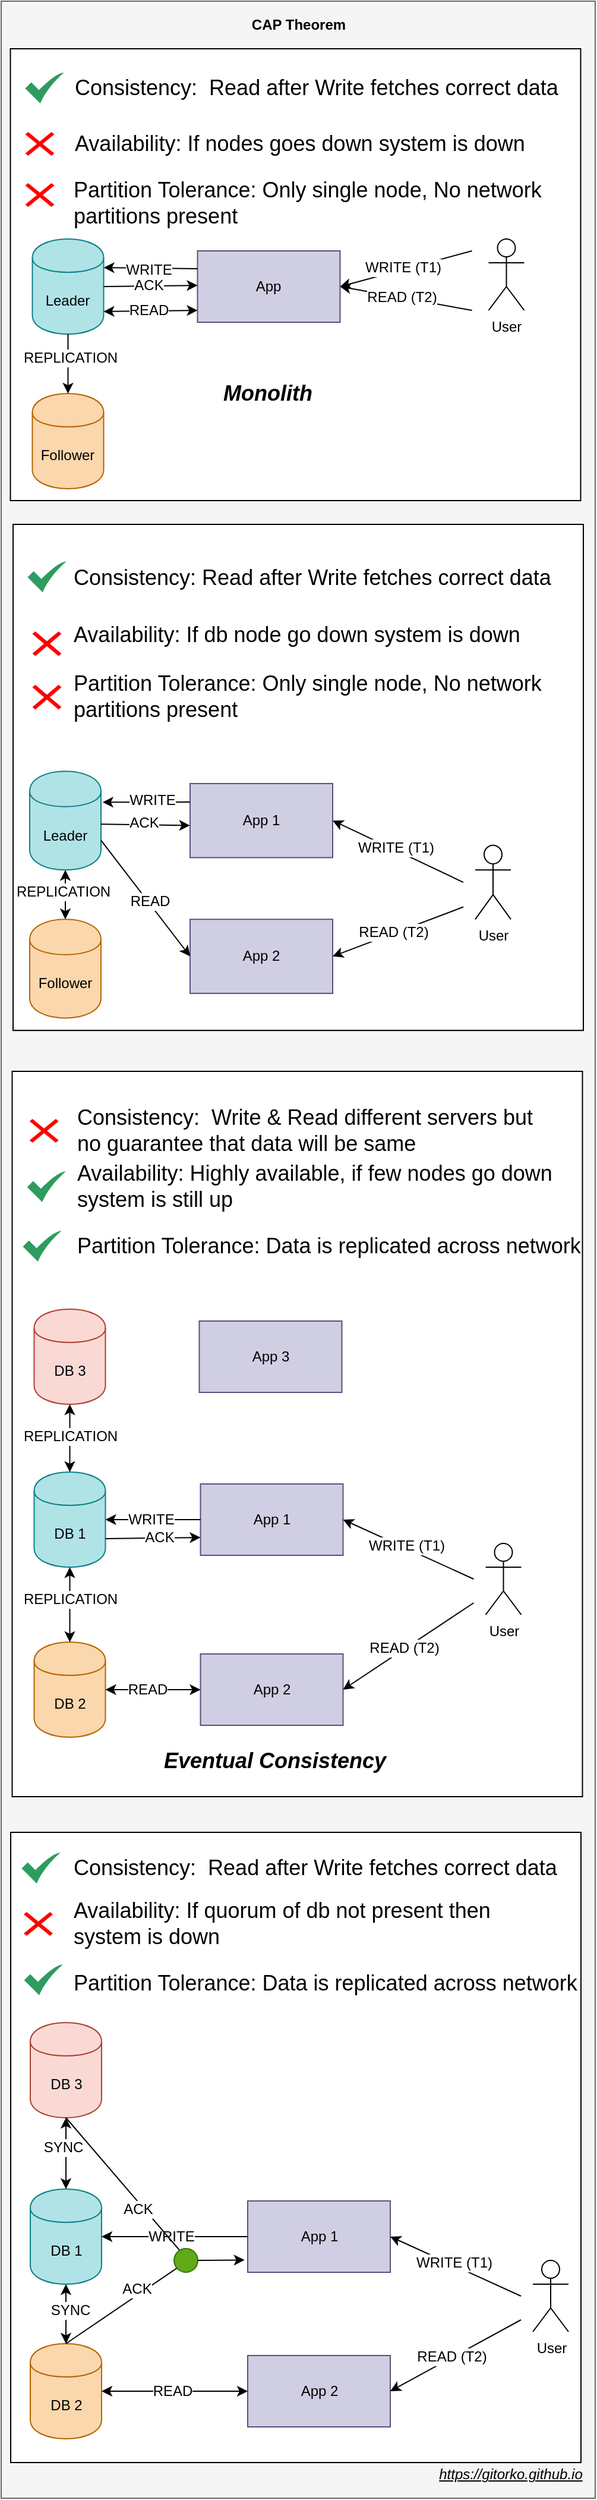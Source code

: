 <mxfile version="12.6.5" type="device"><diagram id="PPA1hVav0JVWz7RS1CYP" name="Page-1"><mxGraphModel dx="1106" dy="2052" grid="1" gridSize="10" guides="1" tooltips="1" connect="1" arrows="1" fold="1" page="1" pageScale="1" pageWidth="500" pageHeight="1200" math="0" shadow="0"><root><mxCell id="0"/><mxCell id="1" parent="0"/><mxCell id="kI8O9NL7f8vL_owdhNa7-1" value="" style="rounded=0;whiteSpace=wrap;html=1;fillColor=#f5f5f5;strokeColor=#666666;fontColor=#333333;" parent="1" vertex="1"><mxGeometry x="70" y="-1130" width="500" height="2100" as="geometry"/></mxCell><mxCell id="ojHx23BeGtBxV7YktGXJ-156" value="" style="group" parent="1" vertex="1" connectable="0"><mxGeometry x="78" y="410" width="481.25" height="530" as="geometry"/></mxCell><mxCell id="ojHx23BeGtBxV7YktGXJ-154" value="" style="rounded=0;whiteSpace=wrap;html=1;" parent="ojHx23BeGtBxV7YktGXJ-156" vertex="1"><mxGeometry width="480" height="530" as="geometry"/></mxCell><mxCell id="ojHx23BeGtBxV7YktGXJ-101" value="App 1" style="rounded=0;whiteSpace=wrap;html=1;fillColor=#d0cee2;strokeColor=#56517e;" parent="ojHx23BeGtBxV7YktGXJ-156" vertex="1"><mxGeometry x="199.5" y="310" width="120" height="60" as="geometry"/></mxCell><mxCell id="ojHx23BeGtBxV7YktGXJ-104" value="App 2" style="rounded=0;whiteSpace=wrap;html=1;fillColor=#d0cee2;strokeColor=#56517e;" parent="ojHx23BeGtBxV7YktGXJ-156" vertex="1"><mxGeometry x="199.5" y="440" width="120" height="60" as="geometry"/></mxCell><mxCell id="ojHx23BeGtBxV7YktGXJ-106" value="DB 1" style="shape=cylinder;whiteSpace=wrap;html=1;boundedLbl=1;backgroundOutline=1;fillColor=#b0e3e6;strokeColor=#0e8088;" parent="ojHx23BeGtBxV7YktGXJ-156" vertex="1"><mxGeometry x="16.5" y="300" width="60" height="80" as="geometry"/></mxCell><mxCell id="ojHx23BeGtBxV7YktGXJ-99" style="edgeStyle=orthogonalEdgeStyle;rounded=0;orthogonalLoop=1;jettySize=auto;html=1;entryX=1;entryY=0.5;entryDx=0;entryDy=0;" parent="ojHx23BeGtBxV7YktGXJ-156" source="ojHx23BeGtBxV7YktGXJ-101" target="ojHx23BeGtBxV7YktGXJ-106" edge="1"><mxGeometry relative="1" as="geometry"/></mxCell><mxCell id="ojHx23BeGtBxV7YktGXJ-100" value="WRITE" style="text;html=1;align=center;verticalAlign=middle;resizable=0;points=[];labelBackgroundColor=#ffffff;" parent="ojHx23BeGtBxV7YktGXJ-99" vertex="1" connectable="0"><mxGeometry x="0.05" relative="1" as="geometry"><mxPoint as="offset"/></mxGeometry></mxCell><mxCell id="ojHx23BeGtBxV7YktGXJ-107" value="DB 2" style="shape=cylinder;whiteSpace=wrap;html=1;boundedLbl=1;backgroundOutline=1;fillColor=#fad7ac;strokeColor=#b46504;" parent="ojHx23BeGtBxV7YktGXJ-156" vertex="1"><mxGeometry x="16.5" y="430" width="60" height="80" as="geometry"/></mxCell><mxCell id="ojHx23BeGtBxV7YktGXJ-102" style="edgeStyle=orthogonalEdgeStyle;rounded=0;orthogonalLoop=1;jettySize=auto;html=1;entryX=1;entryY=0.5;entryDx=0;entryDy=0;startArrow=classic;startFill=1;" parent="ojHx23BeGtBxV7YktGXJ-156" source="ojHx23BeGtBxV7YktGXJ-104" target="ojHx23BeGtBxV7YktGXJ-107" edge="1"><mxGeometry relative="1" as="geometry"/></mxCell><mxCell id="ojHx23BeGtBxV7YktGXJ-103" value="READ" style="text;html=1;align=center;verticalAlign=middle;resizable=0;points=[];labelBackgroundColor=#ffffff;" parent="ojHx23BeGtBxV7YktGXJ-102" vertex="1" connectable="0"><mxGeometry x="-0.15" y="1" relative="1" as="geometry"><mxPoint x="-11" y="-1" as="offset"/></mxGeometry></mxCell><mxCell id="ojHx23BeGtBxV7YktGXJ-105" style="edgeStyle=orthogonalEdgeStyle;rounded=0;orthogonalLoop=1;jettySize=auto;html=1;exitX=0.5;exitY=1;exitDx=0;exitDy=0;entryX=0.5;entryY=0;entryDx=0;entryDy=0;startArrow=classic;startFill=1;" parent="ojHx23BeGtBxV7YktGXJ-156" source="ojHx23BeGtBxV7YktGXJ-106" target="ojHx23BeGtBxV7YktGXJ-107" edge="1"><mxGeometry relative="1" as="geometry"/></mxCell><mxCell id="ReidPiPNc9YtAb3sJ6NZ-2" value="&lt;font color=&quot;#000000&quot;&gt;SYNC&lt;/font&gt;" style="text;html=1;align=center;verticalAlign=middle;resizable=0;points=[];labelBackgroundColor=#ffffff;fontColor=#FFFF66;" parent="ojHx23BeGtBxV7YktGXJ-105" vertex="1" connectable="0"><mxGeometry x="-0.12" y="3" relative="1" as="geometry"><mxPoint as="offset"/></mxGeometry></mxCell><mxCell id="ojHx23BeGtBxV7YktGXJ-108" value="User" style="shape=umlActor;verticalLabelPosition=bottom;labelBackgroundColor=#ffffff;verticalAlign=top;html=1;outlineConnect=0;" parent="ojHx23BeGtBxV7YktGXJ-156" vertex="1"><mxGeometry x="439.5" y="360" width="30" height="60" as="geometry"/></mxCell><mxCell id="ojHx23BeGtBxV7YktGXJ-109" value="&lt;font style=&quot;font-size: 18px&quot;&gt;Consistency:&amp;nbsp;&amp;nbsp;&lt;/font&gt;&lt;span style=&quot;font-size: 18px&quot;&gt;Read after Write fetches correct data&lt;/span&gt;" style="text;html=1;strokeColor=none;fillColor=none;align=left;verticalAlign=middle;whiteSpace=wrap;rounded=0;" parent="ojHx23BeGtBxV7YktGXJ-156" vertex="1"><mxGeometry x="51.25" y="20" width="410" height="20" as="geometry"/></mxCell><mxCell id="ojHx23BeGtBxV7YktGXJ-110" value="" style="endArrow=classic;html=1;entryX=1;entryY=0.5;entryDx=0;entryDy=0;" parent="ojHx23BeGtBxV7YktGXJ-156" target="ojHx23BeGtBxV7YktGXJ-101" edge="1"><mxGeometry width="50" height="50" relative="1" as="geometry"><mxPoint x="429.5" y="390" as="sourcePoint"/><mxPoint x="109.5" y="560" as="targetPoint"/></mxGeometry></mxCell><mxCell id="ojHx23BeGtBxV7YktGXJ-111" value="WRITE (T1)" style="text;html=1;align=center;verticalAlign=middle;resizable=0;points=[];labelBackgroundColor=#ffffff;" parent="ojHx23BeGtBxV7YktGXJ-110" vertex="1" connectable="0"><mxGeometry x="0.051" y="-2" relative="1" as="geometry"><mxPoint as="offset"/></mxGeometry></mxCell><mxCell id="ojHx23BeGtBxV7YktGXJ-112" value="" style="endArrow=classic;html=1;entryX=1;entryY=0.5;entryDx=0;entryDy=0;" parent="ojHx23BeGtBxV7YktGXJ-156" target="ojHx23BeGtBxV7YktGXJ-104" edge="1"><mxGeometry width="50" height="50" relative="1" as="geometry"><mxPoint x="429.5" y="410" as="sourcePoint"/><mxPoint x="329.5" y="350" as="targetPoint"/></mxGeometry></mxCell><mxCell id="ojHx23BeGtBxV7YktGXJ-113" value="READ (T2)" style="text;html=1;align=center;verticalAlign=middle;resizable=0;points=[];labelBackgroundColor=#ffffff;" parent="ojHx23BeGtBxV7YktGXJ-112" vertex="1" connectable="0"><mxGeometry x="0.07" relative="1" as="geometry"><mxPoint y="-1" as="offset"/></mxGeometry></mxCell><mxCell id="ojHx23BeGtBxV7YktGXJ-114" value="&lt;font style=&quot;font-size: 18px&quot;&gt;Availability: If quorum of db not present then system is down&lt;/font&gt;" style="text;html=1;strokeColor=none;fillColor=none;align=left;verticalAlign=middle;whiteSpace=wrap;rounded=0;" parent="ojHx23BeGtBxV7YktGXJ-156" vertex="1"><mxGeometry x="51.25" y="67" width="410" height="20" as="geometry"/></mxCell><mxCell id="ojHx23BeGtBxV7YktGXJ-115" value="" style="html=1;aspect=fixed;strokeColor=none;shadow=0;align=center;verticalAlign=top;fillColor=#2D9C5E;shape=mxgraph.gcp2.check" parent="ojHx23BeGtBxV7YktGXJ-156" vertex="1"><mxGeometry x="11.37" y="111" width="32.5" height="26" as="geometry"/></mxCell><mxCell id="ojHx23BeGtBxV7YktGXJ-116" value="&lt;font style=&quot;font-size: 18px&quot;&gt;Partition Tolerance:&amp;nbsp;&lt;/font&gt;&lt;span style=&quot;font-size: 18px&quot;&gt;Data is replicated across network&lt;/span&gt;" style="text;html=1;strokeColor=none;fillColor=none;align=left;verticalAlign=middle;whiteSpace=wrap;rounded=0;" parent="ojHx23BeGtBxV7YktGXJ-156" vertex="1"><mxGeometry x="51.25" y="117" width="430" height="20" as="geometry"/></mxCell><mxCell id="ojHx23BeGtBxV7YktGXJ-117" value="" style="shape=mxgraph.mockup.markup.redX;fillColor=#ff0000;html=1;shadow=0;strokeColor=none;" parent="ojHx23BeGtBxV7YktGXJ-156" vertex="1"><mxGeometry x="11" y="67" width="24.5" height="20" as="geometry"/></mxCell><mxCell id="ojHx23BeGtBxV7YktGXJ-118" value="" style="endArrow=classic;html=1;exitX=0.5;exitY=0;exitDx=0;exitDy=0;" parent="ojHx23BeGtBxV7YktGXJ-156" source="ojHx23BeGtBxV7YktGXJ-107" edge="1"><mxGeometry width="50" height="50" relative="1" as="geometry"><mxPoint x="81.5" y="355" as="sourcePoint"/><mxPoint x="149.5" y="360" as="targetPoint"/></mxGeometry></mxCell><mxCell id="ojHx23BeGtBxV7YktGXJ-119" value="ACK" style="text;html=1;align=center;verticalAlign=middle;resizable=0;points=[];labelBackgroundColor=#ffffff;" parent="ojHx23BeGtBxV7YktGXJ-118" vertex="1" connectable="0"><mxGeometry x="0.292" y="1" relative="1" as="geometry"><mxPoint x="-6.98" as="offset"/></mxGeometry></mxCell><mxCell id="ojHx23BeGtBxV7YktGXJ-122" value="" style="html=1;aspect=fixed;strokeColor=none;shadow=0;align=center;verticalAlign=top;fillColor=#2D9C5E;shape=mxgraph.gcp2.check" parent="ojHx23BeGtBxV7YktGXJ-156" vertex="1"><mxGeometry x="9.25" y="17" width="32.5" height="26" as="geometry"/></mxCell><mxCell id="ojHx23BeGtBxV7YktGXJ-123" value="DB 3" style="shape=cylinder;whiteSpace=wrap;html=1;boundedLbl=1;backgroundOutline=1;fillColor=#fad9d5;strokeColor=#ae4132;" parent="ojHx23BeGtBxV7YktGXJ-156" vertex="1"><mxGeometry x="16.5" y="160" width="60" height="80" as="geometry"/></mxCell><mxCell id="ojHx23BeGtBxV7YktGXJ-124" value="" style="edgeStyle=orthogonalEdgeStyle;rounded=0;orthogonalLoop=1;jettySize=auto;html=1;startArrow=classic;startFill=1;" parent="ojHx23BeGtBxV7YktGXJ-156" source="ojHx23BeGtBxV7YktGXJ-106" target="ojHx23BeGtBxV7YktGXJ-123" edge="1"><mxGeometry relative="1" as="geometry"/></mxCell><mxCell id="ReidPiPNc9YtAb3sJ6NZ-3" value="SYNC" style="text;html=1;align=center;verticalAlign=middle;resizable=0;points=[];labelBackgroundColor=#ffffff;fontColor=#000000;" parent="ojHx23BeGtBxV7YktGXJ-124" vertex="1" connectable="0"><mxGeometry x="0.167" y="3" relative="1" as="geometry"><mxPoint as="offset"/></mxGeometry></mxCell><mxCell id="ojHx23BeGtBxV7YktGXJ-125" value="" style="endArrow=classic;html=1;exitX=0.5;exitY=1;exitDx=0;exitDy=0;" parent="ojHx23BeGtBxV7YktGXJ-156" source="ojHx23BeGtBxV7YktGXJ-123" edge="1"><mxGeometry width="50" height="50" relative="1" as="geometry"><mxPoint x="56.5" y="420" as="sourcePoint"/><mxPoint x="149.5" y="360" as="targetPoint"/></mxGeometry></mxCell><mxCell id="ojHx23BeGtBxV7YktGXJ-126" value="ACK" style="text;html=1;align=center;verticalAlign=middle;resizable=0;points=[];labelBackgroundColor=#ffffff;" parent="ojHx23BeGtBxV7YktGXJ-125" vertex="1" connectable="0"><mxGeometry x="0.292" y="1" relative="1" as="geometry"><mxPoint x="-6.98" as="offset"/></mxGeometry></mxCell><mxCell id="ojHx23BeGtBxV7YktGXJ-128" value="" style="ellipse;whiteSpace=wrap;html=1;aspect=fixed;fillColor=#60a917;strokeColor=#2D7600;fontColor=#ffffff;" parent="ojHx23BeGtBxV7YktGXJ-156" vertex="1"><mxGeometry x="137.5" y="350" width="20" height="20" as="geometry"/></mxCell><mxCell id="ojHx23BeGtBxV7YktGXJ-132" value="" style="endArrow=classic;html=1;exitX=1;exitY=0.5;exitDx=0;exitDy=0;entryX=-0.022;entryY=0.828;entryDx=0;entryDy=0;entryPerimeter=0;" parent="ojHx23BeGtBxV7YktGXJ-156" source="ojHx23BeGtBxV7YktGXJ-128" target="ojHx23BeGtBxV7YktGXJ-101" edge="1"><mxGeometry width="50" height="50" relative="1" as="geometry"><mxPoint x="137.5" y="470" as="sourcePoint"/><mxPoint x="189.5" y="362" as="targetPoint"/></mxGeometry></mxCell><mxCell id="ojHx23BeGtBxV7YktGXJ-159" value="" style="group;" parent="1" vertex="1" connectable="0"><mxGeometry x="79.25" y="-230" width="482.63" height="610" as="geometry"/></mxCell><mxCell id="ojHx23BeGtBxV7YktGXJ-152" value="" style="rounded=0;whiteSpace=wrap;html=1;" parent="ojHx23BeGtBxV7YktGXJ-159" vertex="1"><mxGeometry width="480" height="610" as="geometry"/></mxCell><mxCell id="ojHx23BeGtBxV7YktGXJ-1" value="App 1" style="rounded=0;whiteSpace=wrap;html=1;fillColor=#d0cee2;strokeColor=#56517e;" parent="ojHx23BeGtBxV7YktGXJ-159" vertex="1"><mxGeometry x="158.5" y="347" width="120" height="60" as="geometry"/></mxCell><mxCell id="ojHx23BeGtBxV7YktGXJ-2" value="App 2" style="rounded=0;whiteSpace=wrap;html=1;fillColor=#d0cee2;strokeColor=#56517e;" parent="ojHx23BeGtBxV7YktGXJ-159" vertex="1"><mxGeometry x="158.5" y="490" width="120" height="60" as="geometry"/></mxCell><mxCell id="ojHx23BeGtBxV7YktGXJ-3" value="DB 1" style="shape=cylinder;whiteSpace=wrap;html=1;boundedLbl=1;backgroundOutline=1;fillColor=#b0e3e6;strokeColor=#0e8088;" parent="ojHx23BeGtBxV7YktGXJ-159" vertex="1"><mxGeometry x="18.5" y="337" width="60" height="80" as="geometry"/></mxCell><mxCell id="ojHx23BeGtBxV7YktGXJ-6" style="edgeStyle=orthogonalEdgeStyle;rounded=0;orthogonalLoop=1;jettySize=auto;html=1;entryX=1;entryY=0.5;entryDx=0;entryDy=0;" parent="ojHx23BeGtBxV7YktGXJ-159" source="ojHx23BeGtBxV7YktGXJ-1" target="ojHx23BeGtBxV7YktGXJ-3" edge="1"><mxGeometry relative="1" as="geometry"/></mxCell><mxCell id="ojHx23BeGtBxV7YktGXJ-83" value="WRITE" style="text;html=1;align=center;verticalAlign=middle;resizable=0;points=[];labelBackgroundColor=#ffffff;" parent="ojHx23BeGtBxV7YktGXJ-6" vertex="1" connectable="0"><mxGeometry x="0.05" relative="1" as="geometry"><mxPoint as="offset"/></mxGeometry></mxCell><mxCell id="ojHx23BeGtBxV7YktGXJ-4" value="DB 2" style="shape=cylinder;whiteSpace=wrap;html=1;boundedLbl=1;backgroundOutline=1;fillColor=#fad7ac;strokeColor=#b46504;" parent="ojHx23BeGtBxV7YktGXJ-159" vertex="1"><mxGeometry x="18.5" y="480" width="60" height="80" as="geometry"/></mxCell><mxCell id="ojHx23BeGtBxV7YktGXJ-79" style="edgeStyle=orthogonalEdgeStyle;rounded=0;orthogonalLoop=1;jettySize=auto;html=1;entryX=1;entryY=0.5;entryDx=0;entryDy=0;startArrow=classic;startFill=1;" parent="ojHx23BeGtBxV7YktGXJ-159" source="ojHx23BeGtBxV7YktGXJ-2" target="ojHx23BeGtBxV7YktGXJ-4" edge="1"><mxGeometry relative="1" as="geometry"/></mxCell><mxCell id="ojHx23BeGtBxV7YktGXJ-88" value="READ" style="text;html=1;align=center;verticalAlign=middle;resizable=0;points=[];labelBackgroundColor=#ffffff;" parent="ojHx23BeGtBxV7YktGXJ-79" vertex="1" connectable="0"><mxGeometry x="-0.15" y="1" relative="1" as="geometry"><mxPoint x="-11" y="-1" as="offset"/></mxGeometry></mxCell><mxCell id="ojHx23BeGtBxV7YktGXJ-98" style="edgeStyle=orthogonalEdgeStyle;rounded=0;orthogonalLoop=1;jettySize=auto;html=1;exitX=0.5;exitY=1;exitDx=0;exitDy=0;entryX=0.5;entryY=0;entryDx=0;entryDy=0;startArrow=classic;startFill=1;" parent="ojHx23BeGtBxV7YktGXJ-159" source="ojHx23BeGtBxV7YktGXJ-3" target="ojHx23BeGtBxV7YktGXJ-4" edge="1"><mxGeometry relative="1" as="geometry"/></mxCell><mxCell id="ojHx23BeGtBxV7YktGXJ-150" value="REPLICATION" style="text;html=1;align=center;verticalAlign=middle;resizable=0;points=[];labelBackgroundColor=#ffffff;" parent="ojHx23BeGtBxV7YktGXJ-98" vertex="1" connectable="0"><mxGeometry x="-0.143" relative="1" as="geometry"><mxPoint as="offset"/></mxGeometry></mxCell><mxCell id="ojHx23BeGtBxV7YktGXJ-9" value="User" style="shape=umlActor;verticalLabelPosition=bottom;labelBackgroundColor=#ffffff;verticalAlign=top;html=1;outlineConnect=0;" parent="ojHx23BeGtBxV7YktGXJ-159" vertex="1"><mxGeometry x="398.5" y="397" width="30" height="60" as="geometry"/></mxCell><mxCell id="ojHx23BeGtBxV7YktGXJ-12" value="&lt;font style=&quot;font-size: 18px&quot;&gt;Consistency:&amp;nbsp; Write &amp;amp; Read different servers but no guarantee that data will be same&lt;/font&gt;" style="text;html=1;strokeColor=none;fillColor=none;align=left;verticalAlign=middle;whiteSpace=wrap;rounded=0;" parent="ojHx23BeGtBxV7YktGXJ-159" vertex="1"><mxGeometry x="52.63" y="40" width="410" height="20" as="geometry"/></mxCell><mxCell id="ojHx23BeGtBxV7YktGXJ-14" value="" style="endArrow=classic;html=1;entryX=1;entryY=0.5;entryDx=0;entryDy=0;" parent="ojHx23BeGtBxV7YktGXJ-159" target="ojHx23BeGtBxV7YktGXJ-1" edge="1"><mxGeometry width="50" height="50" relative="1" as="geometry"><mxPoint x="388.5" y="427" as="sourcePoint"/><mxPoint x="68.5" y="597" as="targetPoint"/></mxGeometry></mxCell><mxCell id="ojHx23BeGtBxV7YktGXJ-17" value="WRITE (T1)" style="text;html=1;align=center;verticalAlign=middle;resizable=0;points=[];labelBackgroundColor=#ffffff;" parent="ojHx23BeGtBxV7YktGXJ-14" vertex="1" connectable="0"><mxGeometry x="0.051" y="-2" relative="1" as="geometry"><mxPoint as="offset"/></mxGeometry></mxCell><mxCell id="ojHx23BeGtBxV7YktGXJ-15" value="" style="endArrow=classic;html=1;entryX=1;entryY=0.5;entryDx=0;entryDy=0;" parent="ojHx23BeGtBxV7YktGXJ-159" target="ojHx23BeGtBxV7YktGXJ-2" edge="1"><mxGeometry width="50" height="50" relative="1" as="geometry"><mxPoint x="388.5" y="447" as="sourcePoint"/><mxPoint x="288.5" y="387" as="targetPoint"/></mxGeometry></mxCell><mxCell id="ojHx23BeGtBxV7YktGXJ-16" value="READ (T2)" style="text;html=1;align=center;verticalAlign=middle;resizable=0;points=[];labelBackgroundColor=#ffffff;" parent="ojHx23BeGtBxV7YktGXJ-15" vertex="1" connectable="0"><mxGeometry x="0.07" relative="1" as="geometry"><mxPoint y="-1" as="offset"/></mxGeometry></mxCell><mxCell id="ojHx23BeGtBxV7YktGXJ-19" value="&lt;font style=&quot;font-size: 18px&quot;&gt;Availability: Highly available, if few nodes go down system is still up&lt;/font&gt;" style="text;html=1;strokeColor=none;fillColor=none;align=left;verticalAlign=middle;whiteSpace=wrap;rounded=0;" parent="ojHx23BeGtBxV7YktGXJ-159" vertex="1"><mxGeometry x="52.63" y="87" width="410" height="20" as="geometry"/></mxCell><mxCell id="ojHx23BeGtBxV7YktGXJ-20" value="" style="html=1;aspect=fixed;strokeColor=none;shadow=0;align=center;verticalAlign=top;fillColor=#2D9C5E;shape=mxgraph.gcp2.check" parent="ojHx23BeGtBxV7YktGXJ-159" vertex="1"><mxGeometry x="12.63" y="84" width="32.5" height="26" as="geometry"/></mxCell><mxCell id="ojHx23BeGtBxV7YktGXJ-21" value="&lt;font style=&quot;font-size: 18px&quot;&gt;Partition Tolerance: Data is replicated across network&lt;/font&gt;" style="text;html=1;strokeColor=none;fillColor=none;align=left;verticalAlign=middle;whiteSpace=wrap;rounded=0;" parent="ojHx23BeGtBxV7YktGXJ-159" vertex="1"><mxGeometry x="52.63" y="137" width="430" height="20" as="geometry"/></mxCell><mxCell id="ojHx23BeGtBxV7YktGXJ-84" value="" style="endArrow=classic;html=1;entryX=0;entryY=0.75;entryDx=0;entryDy=0;exitX=1;exitY=0.7;exitDx=0;exitDy=0;" parent="ojHx23BeGtBxV7YktGXJ-159" source="ojHx23BeGtBxV7YktGXJ-3" target="ojHx23BeGtBxV7YktGXJ-1" edge="1"><mxGeometry width="50" height="50" relative="1" as="geometry"><mxPoint x="83.5" y="392" as="sourcePoint"/><mxPoint x="163.5" y="426.5" as="targetPoint"/></mxGeometry></mxCell><mxCell id="ojHx23BeGtBxV7YktGXJ-85" value="ACK" style="text;html=1;align=center;verticalAlign=middle;resizable=0;points=[];labelBackgroundColor=#ffffff;" parent="ojHx23BeGtBxV7YktGXJ-84" vertex="1" connectable="0"><mxGeometry x="0.292" y="1" relative="1" as="geometry"><mxPoint x="-6.98" as="offset"/></mxGeometry></mxCell><mxCell id="ojHx23BeGtBxV7YktGXJ-95" value="" style="shape=mxgraph.mockup.markup.redX;fillColor=#ff0000;html=1;shadow=0;strokeColor=none;" parent="ojHx23BeGtBxV7YktGXJ-159" vertex="1"><mxGeometry x="14.63" y="40" width="24.5" height="20" as="geometry"/></mxCell><mxCell id="ojHx23BeGtBxV7YktGXJ-96" value="&lt;font style=&quot;font-size: 18px&quot;&gt;Eventual Consistency&lt;/font&gt;" style="text;html=1;strokeColor=none;fillColor=none;align=left;verticalAlign=middle;whiteSpace=wrap;rounded=0;fontStyle=3" parent="ojHx23BeGtBxV7YktGXJ-159" vertex="1"><mxGeometry x="126" y="580" width="242" as="geometry"/></mxCell><mxCell id="ojHx23BeGtBxV7YktGXJ-135" value="DB 3" style="shape=cylinder;whiteSpace=wrap;html=1;boundedLbl=1;backgroundOutline=1;fillColor=#fad9d5;strokeColor=#ae4132;" parent="ojHx23BeGtBxV7YktGXJ-159" vertex="1"><mxGeometry x="18.5" y="200" width="60" height="80" as="geometry"/></mxCell><mxCell id="ojHx23BeGtBxV7YktGXJ-136" value="" style="edgeStyle=orthogonalEdgeStyle;rounded=0;orthogonalLoop=1;jettySize=auto;html=1;startArrow=classic;startFill=1;" parent="ojHx23BeGtBxV7YktGXJ-159" source="ojHx23BeGtBxV7YktGXJ-3" target="ojHx23BeGtBxV7YktGXJ-135" edge="1"><mxGeometry relative="1" as="geometry"/></mxCell><mxCell id="ojHx23BeGtBxV7YktGXJ-149" value="REPLICATION" style="text;html=1;align=center;verticalAlign=middle;resizable=0;points=[];labelBackgroundColor=#ffffff;" parent="ojHx23BeGtBxV7YktGXJ-136" vertex="1" connectable="0"><mxGeometry x="0.489" relative="1" as="geometry"><mxPoint y="12.38" as="offset"/></mxGeometry></mxCell><mxCell id="ojHx23BeGtBxV7YktGXJ-137" value="App 3" style="rounded=0;whiteSpace=wrap;html=1;fillColor=#d0cee2;strokeColor=#56517e;" parent="ojHx23BeGtBxV7YktGXJ-159" vertex="1"><mxGeometry x="157.5" y="210" width="120" height="60" as="geometry"/></mxCell><mxCell id="ojHx23BeGtBxV7YktGXJ-138" value="" style="html=1;aspect=fixed;strokeColor=none;shadow=0;align=center;verticalAlign=top;fillColor=#2D9C5E;shape=mxgraph.gcp2.check" parent="ojHx23BeGtBxV7YktGXJ-159" vertex="1"><mxGeometry x="9" y="134" width="32.5" height="26" as="geometry"/></mxCell><mxCell id="ReidPiPNc9YtAb3sJ6NZ-7" value="" style="group;fillColor=#b1ddf0;strokeColor=#10739e;" parent="1" vertex="1" connectable="0"><mxGeometry x="80" y="-690" width="480" height="425.57" as="geometry"/></mxCell><mxCell id="ojHx23BeGtBxV7YktGXJ-158" value="" style="group" parent="ReidPiPNc9YtAb3sJ6NZ-7" vertex="1" connectable="0"><mxGeometry width="480" height="425.57" as="geometry"/></mxCell><mxCell id="ojHx23BeGtBxV7YktGXJ-155" value="" style="rounded=0;whiteSpace=wrap;html=1;" parent="ojHx23BeGtBxV7YktGXJ-158" vertex="1"><mxGeometry width="480" height="425.57" as="geometry"/></mxCell><mxCell id="ojHx23BeGtBxV7YktGXJ-24" value="App 1" style="rounded=0;whiteSpace=wrap;html=1;fillColor=#d0cee2;strokeColor=#56517e;" parent="ojHx23BeGtBxV7YktGXJ-158" vertex="1"><mxGeometry x="149" y="217.975" width="120" height="62.279" as="geometry"/></mxCell><mxCell id="ojHx23BeGtBxV7YktGXJ-26" value="App 2" style="rounded=0;whiteSpace=wrap;html=1;fillColor=#d0cee2;strokeColor=#56517e;" parent="ojHx23BeGtBxV7YktGXJ-158" vertex="1"><mxGeometry x="149" y="332.152" width="120" height="62.279" as="geometry"/></mxCell><mxCell id="ojHx23BeGtBxV7YktGXJ-28" value="Leader" style="shape=cylinder;whiteSpace=wrap;html=1;boundedLbl=1;backgroundOutline=1;fillColor=#b0e3e6;strokeColor=#0e8088;" parent="ojHx23BeGtBxV7YktGXJ-158" vertex="1"><mxGeometry x="14" y="207.595" width="60" height="83.038" as="geometry"/></mxCell><mxCell id="ojHx23BeGtBxV7YktGXJ-29" value="Follower" style="shape=cylinder;whiteSpace=wrap;html=1;boundedLbl=1;backgroundOutline=1;fillColor=#fad7ac;strokeColor=#b46504;" parent="ojHx23BeGtBxV7YktGXJ-158" vertex="1"><mxGeometry x="14" y="332.152" width="60" height="83.038" as="geometry"/></mxCell><mxCell id="ojHx23BeGtBxV7YktGXJ-30" value="User" style="shape=umlActor;verticalLabelPosition=bottom;labelBackgroundColor=#ffffff;verticalAlign=top;html=1;outlineConnect=0;" parent="ojHx23BeGtBxV7YktGXJ-158" vertex="1"><mxGeometry x="389" y="269.874" width="30" height="62.279" as="geometry"/></mxCell><mxCell id="ojHx23BeGtBxV7YktGXJ-31" value="&lt;font style=&quot;font-size: 18px&quot;&gt;Consistency:&amp;nbsp;&lt;/font&gt;&lt;span style=&quot;font-size: 18px&quot;&gt;Read after Write fetches correct data&lt;/span&gt;" style="text;html=1;strokeColor=none;fillColor=none;align=left;verticalAlign=middle;whiteSpace=wrap;rounded=0;" parent="ojHx23BeGtBxV7YktGXJ-158" vertex="1"><mxGeometry x="49.0" y="34.253" width="410" height="20.76" as="geometry"/></mxCell><mxCell id="ojHx23BeGtBxV7YktGXJ-32" value="" style="endArrow=classic;html=1;entryX=1;entryY=0.5;entryDx=0;entryDy=0;" parent="ojHx23BeGtBxV7YktGXJ-158" target="ojHx23BeGtBxV7YktGXJ-24" edge="1"><mxGeometry width="50" height="50" relative="1" as="geometry"><mxPoint x="379" y="301.013" as="sourcePoint"/><mxPoint x="59" y="477.469" as="targetPoint"/></mxGeometry></mxCell><mxCell id="ojHx23BeGtBxV7YktGXJ-33" value="WRITE (T1)" style="text;html=1;align=center;verticalAlign=middle;resizable=0;points=[];labelBackgroundColor=#ffffff;" parent="ojHx23BeGtBxV7YktGXJ-32" vertex="1" connectable="0"><mxGeometry x="0.051" y="-2" relative="1" as="geometry"><mxPoint as="offset"/></mxGeometry></mxCell><mxCell id="ojHx23BeGtBxV7YktGXJ-34" value="" style="endArrow=classic;html=1;entryX=1;entryY=0.5;entryDx=0;entryDy=0;" parent="ojHx23BeGtBxV7YktGXJ-158" target="ojHx23BeGtBxV7YktGXJ-26" edge="1"><mxGeometry width="50" height="50" relative="1" as="geometry"><mxPoint x="379" y="321.772" as="sourcePoint"/><mxPoint x="279" y="259.494" as="targetPoint"/></mxGeometry></mxCell><mxCell id="ojHx23BeGtBxV7YktGXJ-35" value="READ (T2)" style="text;html=1;align=center;verticalAlign=middle;resizable=0;points=[];labelBackgroundColor=#ffffff;" parent="ojHx23BeGtBxV7YktGXJ-34" vertex="1" connectable="0"><mxGeometry x="0.07" relative="1" as="geometry"><mxPoint y="-1" as="offset"/></mxGeometry></mxCell><mxCell id="ojHx23BeGtBxV7YktGXJ-37" value="&lt;font style=&quot;font-size: 18px&quot;&gt;Availability: If db node go down system is down&lt;/font&gt;" style="text;html=1;strokeColor=none;fillColor=none;align=left;verticalAlign=middle;whiteSpace=wrap;rounded=0;" parent="ojHx23BeGtBxV7YktGXJ-158" vertex="1"><mxGeometry x="49.0" y="83.038" width="410" height="20.76" as="geometry"/></mxCell><mxCell id="ojHx23BeGtBxV7YktGXJ-39" value="&lt;font style=&quot;font-size: 18px&quot;&gt;Partition Tolerance:&amp;nbsp;&lt;/font&gt;&lt;span style=&quot;font-size: 18px&quot;&gt;Only single node, No network partitions present&lt;/span&gt;" style="text;html=1;strokeColor=none;fillColor=none;align=left;verticalAlign=middle;whiteSpace=wrap;rounded=0;" parent="ojHx23BeGtBxV7YktGXJ-158" vertex="1"><mxGeometry x="49.0" y="134.937" width="430" height="20.76" as="geometry"/></mxCell><mxCell id="ojHx23BeGtBxV7YktGXJ-140" value="" style="html=1;aspect=fixed;strokeColor=none;shadow=0;align=center;verticalAlign=top;fillColor=#2D9C5E;shape=mxgraph.gcp2.check" parent="ojHx23BeGtBxV7YktGXJ-158" vertex="1"><mxGeometry x="12.25" y="31.139" width="32.5" height="26" as="geometry"/></mxCell><mxCell id="ojHx23BeGtBxV7YktGXJ-141" value="" style="shape=mxgraph.mockup.markup.redX;fillColor=#ff0000;html=1;shadow=0;strokeColor=none;" parent="ojHx23BeGtBxV7YktGXJ-158" vertex="1"><mxGeometry x="16.25" y="89.997" width="24.5" height="20.76" as="geometry"/></mxCell><mxCell id="ojHx23BeGtBxV7YktGXJ-142" value="" style="endArrow=classic;html=1;exitX=1;exitY=0.7;exitDx=0;exitDy=0;entryX=0;entryY=0.5;entryDx=0;entryDy=0;" parent="ojHx23BeGtBxV7YktGXJ-158" source="ojHx23BeGtBxV7YktGXJ-28" target="ojHx23BeGtBxV7YktGXJ-26" edge="1"><mxGeometry width="50" height="50" relative="1" as="geometry"><mxPoint x="-10.5" y="480.583" as="sourcePoint"/><mxPoint x="39.5" y="428.684" as="targetPoint"/></mxGeometry></mxCell><mxCell id="ojHx23BeGtBxV7YktGXJ-143" value="READ" style="text;html=1;align=center;verticalAlign=middle;resizable=0;points=[];labelBackgroundColor=#ffffff;" parent="ojHx23BeGtBxV7YktGXJ-142" vertex="1" connectable="0"><mxGeometry x="0.058" y="1" relative="1" as="geometry"><mxPoint as="offset"/></mxGeometry></mxCell><mxCell id="ojHx23BeGtBxV7YktGXJ-27" value="" style="edgeStyle=orthogonalEdgeStyle;rounded=0;orthogonalLoop=1;jettySize=auto;html=1;startArrow=classic;startFill=1;" parent="ojHx23BeGtBxV7YktGXJ-158" source="ojHx23BeGtBxV7YktGXJ-28" target="ojHx23BeGtBxV7YktGXJ-29" edge="1"><mxGeometry relative="1" as="geometry"/></mxCell><mxCell id="ReidPiPNc9YtAb3sJ6NZ-1" value="&lt;font color=&quot;#000000&quot;&gt;REPLICATION&lt;/font&gt;" style="text;html=1;align=center;verticalAlign=middle;resizable=0;points=[];labelBackgroundColor=#ffffff;fontColor=#FFFF66;" parent="ojHx23BeGtBxV7YktGXJ-27" vertex="1" connectable="0"><mxGeometry x="-0.136" y="-2" relative="1" as="geometry"><mxPoint as="offset"/></mxGeometry></mxCell><mxCell id="ojHx23BeGtBxV7YktGXJ-145" value="" style="endArrow=classic;html=1;exitX=0;exitY=0.25;exitDx=0;exitDy=0;entryX=1.022;entryY=0.314;entryDx=0;entryDy=0;entryPerimeter=0;" parent="ojHx23BeGtBxV7YktGXJ-158" source="ojHx23BeGtBxV7YktGXJ-24" target="ojHx23BeGtBxV7YktGXJ-28" edge="1"><mxGeometry width="50" height="50" relative="1" as="geometry"><mxPoint x="-10.5" y="480.583" as="sourcePoint"/><mxPoint x="89.5" y="249.114" as="targetPoint"/></mxGeometry></mxCell><mxCell id="ojHx23BeGtBxV7YktGXJ-146" value="WRITE" style="text;html=1;align=center;verticalAlign=middle;resizable=0;points=[];labelBackgroundColor=#ffffff;" parent="ojHx23BeGtBxV7YktGXJ-145" vertex="1" connectable="0"><mxGeometry x="-0.365" relative="1" as="geometry"><mxPoint x="-8.3" y="-2.06" as="offset"/></mxGeometry></mxCell><mxCell id="ojHx23BeGtBxV7YktGXJ-147" value="" style="endArrow=classic;html=1;exitX=1.001;exitY=0.437;exitDx=0;exitDy=0;entryX=-0.001;entryY=0.433;entryDx=0;entryDy=0;entryPerimeter=0;exitPerimeter=0;" parent="ojHx23BeGtBxV7YktGXJ-158" edge="1"><mxGeometry width="50" height="50" relative="1" as="geometry"><mxPoint x="74.06" y="252.187" as="sourcePoint"/><mxPoint x="148.88" y="253.245" as="targetPoint"/></mxGeometry></mxCell><mxCell id="ojHx23BeGtBxV7YktGXJ-148" value="ACK" style="text;html=1;align=center;verticalAlign=middle;resizable=0;points=[];labelBackgroundColor=#ffffff;" parent="ojHx23BeGtBxV7YktGXJ-147" vertex="1" connectable="0"><mxGeometry x="-0.365" relative="1" as="geometry"><mxPoint x="11.72" y="-2.06" as="offset"/></mxGeometry></mxCell><mxCell id="KIgYx5AOPF0Ev8KdRDPD-3" value="" style="shape=mxgraph.mockup.markup.redX;fillColor=#ff0000;html=1;shadow=0;strokeColor=none;" vertex="1" parent="ojHx23BeGtBxV7YktGXJ-158"><mxGeometry x="16.25" y="134.937" width="24.5" height="20.76" as="geometry"/></mxCell><mxCell id="T_TJs2dSp3rHE-4EUmyY-1" value="https://gitorko.github.io" style="text;html=1;strokeColor=none;fillColor=none;align=center;verticalAlign=middle;whiteSpace=wrap;rounded=0;fontStyle=6" parent="1" vertex="1"><mxGeometry x="439.25" y="940" width="120" height="20" as="geometry"/></mxCell><mxCell id="kI8O9NL7f8vL_owdhNa7-2" value="CAP Theorem" style="text;html=1;strokeColor=none;fillColor=none;align=center;verticalAlign=middle;whiteSpace=wrap;rounded=0;fontStyle=1" parent="1" vertex="1"><mxGeometry x="261.06" y="-1120" width="119" height="20" as="geometry"/></mxCell><mxCell id="ojHx23BeGtBxV7YktGXJ-160" value="" style="group;" parent="1" vertex="1" connectable="0"><mxGeometry x="77.75" y="-1090" width="481.5" height="380" as="geometry"/></mxCell><mxCell id="ojHx23BeGtBxV7YktGXJ-153" value="" style="rounded=0;whiteSpace=wrap;html=1;" parent="ojHx23BeGtBxV7YktGXJ-160" vertex="1"><mxGeometry width="480" height="380" as="geometry"/></mxCell><mxCell id="ojHx23BeGtBxV7YktGXJ-63" value="App" style="rounded=0;whiteSpace=wrap;html=1;fillColor=#d0cee2;strokeColor=#56517e;" parent="ojHx23BeGtBxV7YktGXJ-160" vertex="1"><mxGeometry x="157.5" y="170" width="120" height="60" as="geometry"/></mxCell><mxCell id="ojHx23BeGtBxV7YktGXJ-65" value="Leader" style="shape=cylinder;whiteSpace=wrap;html=1;boundedLbl=1;backgroundOutline=1;fillColor=#b0e3e6;strokeColor=#0e8088;" parent="ojHx23BeGtBxV7YktGXJ-160" vertex="1"><mxGeometry x="18.5" y="160" width="60" height="80" as="geometry"/></mxCell><mxCell id="ojHx23BeGtBxV7YktGXJ-66" value="Follower" style="shape=cylinder;whiteSpace=wrap;html=1;boundedLbl=1;backgroundOutline=1;fillColor=#fad7ac;strokeColor=#b46504;" parent="ojHx23BeGtBxV7YktGXJ-160" vertex="1"><mxGeometry x="18.5" y="290" width="60" height="80" as="geometry"/></mxCell><mxCell id="ojHx23BeGtBxV7YktGXJ-67" value="User" style="shape=umlActor;verticalLabelPosition=bottom;labelBackgroundColor=#ffffff;verticalAlign=top;html=1;outlineConnect=0;" parent="ojHx23BeGtBxV7YktGXJ-160" vertex="1"><mxGeometry x="402.5" y="160" width="30" height="60" as="geometry"/></mxCell><mxCell id="ojHx23BeGtBxV7YktGXJ-68" value="&lt;font style=&quot;font-size: 18px&quot;&gt;Consistency:&amp;nbsp; Read after Write fetches correct data&amp;nbsp;&lt;/font&gt;" style="text;html=1;strokeColor=none;fillColor=none;align=left;verticalAlign=middle;whiteSpace=wrap;rounded=0;" parent="ojHx23BeGtBxV7YktGXJ-160" vertex="1"><mxGeometry x="52.5" y="23" width="424" height="20" as="geometry"/></mxCell><mxCell id="ojHx23BeGtBxV7YktGXJ-69" value="" style="endArrow=classic;html=1;entryX=1;entryY=0.5;entryDx=0;entryDy=0;" parent="ojHx23BeGtBxV7YktGXJ-160" target="ojHx23BeGtBxV7YktGXJ-63" edge="1"><mxGeometry width="50" height="50" relative="1" as="geometry"><mxPoint x="388.5" y="170" as="sourcePoint"/><mxPoint x="278.5" y="150" as="targetPoint"/></mxGeometry></mxCell><mxCell id="ojHx23BeGtBxV7YktGXJ-70" value="WRITE (T1)" style="text;html=1;align=center;verticalAlign=middle;resizable=0;points=[];labelBackgroundColor=#ffffff;" parent="ojHx23BeGtBxV7YktGXJ-69" vertex="1" connectable="0"><mxGeometry x="0.051" y="-2" relative="1" as="geometry"><mxPoint as="offset"/></mxGeometry></mxCell><mxCell id="ojHx23BeGtBxV7YktGXJ-71" value="" style="endArrow=classic;html=1;entryX=1;entryY=0.5;entryDx=0;entryDy=0;" parent="ojHx23BeGtBxV7YktGXJ-160" target="ojHx23BeGtBxV7YktGXJ-63" edge="1"><mxGeometry width="50" height="50" relative="1" as="geometry"><mxPoint x="388.5" y="220" as="sourcePoint"/><mxPoint x="288.5" y="160" as="targetPoint"/></mxGeometry></mxCell><mxCell id="ojHx23BeGtBxV7YktGXJ-72" value="READ (T2)" style="text;html=1;align=center;verticalAlign=middle;resizable=0;points=[];labelBackgroundColor=#ffffff;" parent="ojHx23BeGtBxV7YktGXJ-71" vertex="1" connectable="0"><mxGeometry x="0.07" relative="1" as="geometry"><mxPoint y="-1" as="offset"/></mxGeometry></mxCell><mxCell id="ojHx23BeGtBxV7YktGXJ-73" value="" style="html=1;aspect=fixed;strokeColor=none;shadow=0;align=center;verticalAlign=top;fillColor=#2D9C5E;shape=mxgraph.gcp2.check" parent="ojHx23BeGtBxV7YktGXJ-160" vertex="1"><mxGeometry x="12.5" y="20" width="32.5" height="26" as="geometry"/></mxCell><mxCell id="ojHx23BeGtBxV7YktGXJ-74" value="&lt;font style=&quot;font-size: 18px&quot;&gt;Availability: If nodes goes down system is down&lt;/font&gt;" style="text;html=1;strokeColor=none;fillColor=none;align=left;verticalAlign=middle;whiteSpace=wrap;rounded=0;" parent="ojHx23BeGtBxV7YktGXJ-160" vertex="1"><mxGeometry x="52.5" y="70" width="410" height="20" as="geometry"/></mxCell><mxCell id="ojHx23BeGtBxV7YktGXJ-76" value="" style="shape=mxgraph.mockup.markup.redX;fillColor=#ff0000;html=1;shadow=0;strokeColor=none;" parent="ojHx23BeGtBxV7YktGXJ-160" vertex="1"><mxGeometry x="12.5" y="70" width="24.5" height="20" as="geometry"/></mxCell><mxCell id="ojHx23BeGtBxV7YktGXJ-77" value="&lt;font style=&quot;font-size: 18px&quot;&gt;Partition Tolerance: Only single node, No network partitions present&lt;/font&gt;" style="text;html=1;strokeColor=none;fillColor=none;align=left;verticalAlign=middle;whiteSpace=wrap;rounded=0;" parent="ojHx23BeGtBxV7YktGXJ-160" vertex="1"><mxGeometry x="51.5" y="120" width="430" height="20" as="geometry"/></mxCell><mxCell id="ojHx23BeGtBxV7YktGXJ-80" value="" style="endArrow=classic;html=1;entryX=0;entryY=0.75;entryDx=0;entryDy=0;exitX=1;exitY=0.7;exitDx=0;exitDy=0;" parent="ojHx23BeGtBxV7YktGXJ-160" edge="1"><mxGeometry width="50" height="50" relative="1" as="geometry"><mxPoint x="78.5" y="200" as="sourcePoint"/><mxPoint x="157.5" y="199" as="targetPoint"/></mxGeometry></mxCell><mxCell id="ojHx23BeGtBxV7YktGXJ-81" value="ACK" style="text;html=1;align=center;verticalAlign=middle;resizable=0;points=[];labelBackgroundColor=#ffffff;" parent="ojHx23BeGtBxV7YktGXJ-80" vertex="1" connectable="0"><mxGeometry x="0.292" y="1" relative="1" as="geometry"><mxPoint x="-13.98" as="offset"/></mxGeometry></mxCell><mxCell id="ojHx23BeGtBxV7YktGXJ-86" value="&lt;font style=&quot;font-size: 18px&quot;&gt;Monolith&lt;/font&gt;" style="text;html=1;strokeColor=none;fillColor=none;align=left;verticalAlign=middle;whiteSpace=wrap;rounded=0;fontStyle=3" parent="ojHx23BeGtBxV7YktGXJ-160" vertex="1"><mxGeometry x="177.5" y="290" width="80" as="geometry"/></mxCell><mxCell id="ojHx23BeGtBxV7YktGXJ-64" value="" style="edgeStyle=orthogonalEdgeStyle;rounded=0;orthogonalLoop=1;jettySize=auto;html=1;" parent="ojHx23BeGtBxV7YktGXJ-160" source="ojHx23BeGtBxV7YktGXJ-65" target="ojHx23BeGtBxV7YktGXJ-66" edge="1"><mxGeometry relative="1" as="geometry"/></mxCell><mxCell id="ojHx23BeGtBxV7YktGXJ-151" value="REPLICATION" style="text;html=1;align=center;verticalAlign=middle;resizable=0;points=[];labelBackgroundColor=#ffffff;" parent="ojHx23BeGtBxV7YktGXJ-64" vertex="1" connectable="0"><mxGeometry x="0.364" y="1" relative="1" as="geometry"><mxPoint x="0.63" y="-14.19" as="offset"/></mxGeometry></mxCell><mxCell id="ojHx23BeGtBxV7YktGXJ-91" value="" style="endArrow=classic;html=1;entryX=1;entryY=0.3;entryDx=0;entryDy=0;exitX=0;exitY=0.25;exitDx=0;exitDy=0;" parent="ojHx23BeGtBxV7YktGXJ-160" source="ojHx23BeGtBxV7YktGXJ-63" target="ojHx23BeGtBxV7YktGXJ-65" edge="1"><mxGeometry width="50" height="50" relative="1" as="geometry"><mxPoint x="88.5" y="226" as="sourcePoint"/><mxPoint x="167.5" y="225" as="targetPoint"/></mxGeometry></mxCell><mxCell id="ojHx23BeGtBxV7YktGXJ-92" value="WRITE" style="text;html=1;align=center;verticalAlign=middle;resizable=0;points=[];labelBackgroundColor=#ffffff;" parent="ojHx23BeGtBxV7YktGXJ-91" vertex="1" connectable="0"><mxGeometry x="0.292" y="1" relative="1" as="geometry"><mxPoint x="9.01" as="offset"/></mxGeometry></mxCell><mxCell id="ojHx23BeGtBxV7YktGXJ-93" value="" style="endArrow=classic;html=1;entryX=0;entryY=0.75;entryDx=0;entryDy=0;exitX=1;exitY=0.7;exitDx=0;exitDy=0;startArrow=classic;startFill=1;" parent="ojHx23BeGtBxV7YktGXJ-160" edge="1"><mxGeometry width="50" height="50" relative="1" as="geometry"><mxPoint x="78.5" y="221" as="sourcePoint"/><mxPoint x="157.5" y="220" as="targetPoint"/></mxGeometry></mxCell><mxCell id="ojHx23BeGtBxV7YktGXJ-94" value="READ" style="text;html=1;align=center;verticalAlign=middle;resizable=0;points=[];labelBackgroundColor=#ffffff;" parent="ojHx23BeGtBxV7YktGXJ-93" vertex="1" connectable="0"><mxGeometry x="0.292" y="1" relative="1" as="geometry"><mxPoint x="-13.98" as="offset"/></mxGeometry></mxCell><mxCell id="KIgYx5AOPF0Ev8KdRDPD-2" value="" style="shape=mxgraph.mockup.markup.redX;fillColor=#ff0000;html=1;shadow=0;strokeColor=none;" vertex="1" parent="1"><mxGeometry x="90.25" y="-977" width="24.5" height="20" as="geometry"/></mxCell></root></mxGraphModel></diagram></mxfile>